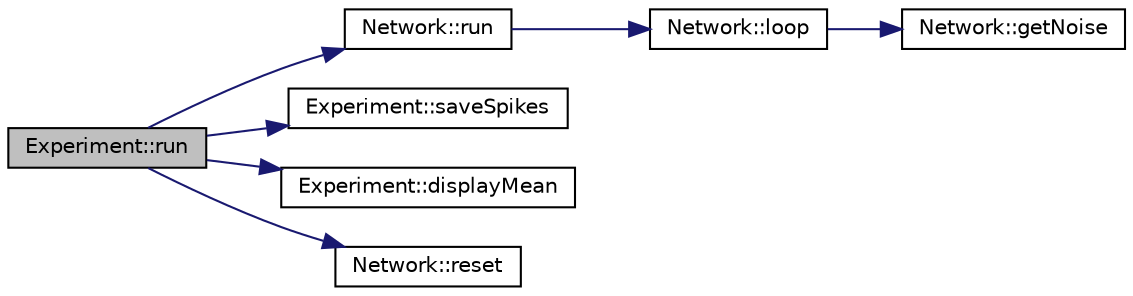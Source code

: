 digraph "Experiment::run"
{
  edge [fontname="Helvetica",fontsize="10",labelfontname="Helvetica",labelfontsize="10"];
  node [fontname="Helvetica",fontsize="10",shape=record];
  rankdir="LR";
  Node11 [label="Experiment::run",height=0.2,width=0.4,color="black", fillcolor="grey75", style="filled", fontcolor="black"];
  Node11 -> Node12 [color="midnightblue",fontsize="10",style="solid",fontname="Helvetica"];
  Node12 [label="Network::run",height=0.2,width=0.4,color="black", fillcolor="white", style="filled",URL="$class_network.html#af8deb18dc3a03ee503723a198bf734f8",tooltip="runs Simulation from time A to time B "];
  Node12 -> Node13 [color="midnightblue",fontsize="10",style="solid",fontname="Helvetica"];
  Node13 [label="Network::loop",height=0.2,width=0.4,color="black", fillcolor="white", style="filled",URL="$class_network.html#a163ac3a53b8ef0e228258fc0b6c30759",tooltip="represents one loop (one time increment ∆t) "];
  Node13 -> Node14 [color="midnightblue",fontsize="10",style="solid",fontname="Helvetica"];
  Node14 [label="Network::getNoise",height=0.2,width=0.4,color="black", fillcolor="white", style="filled",URL="$class_network.html#a8530afa201977ab3685c5d689c95cf43",tooltip="random background noise generator "];
  Node11 -> Node15 [color="midnightblue",fontsize="10",style="solid",fontname="Helvetica"];
  Node15 [label="Experiment::saveSpikes",height=0.2,width=0.4,color="black", fillcolor="white", style="filled",URL="$class_experiment.html#a40118f722fc1f349776f40324364d48f",tooltip="outputs raster plot information into a txt file "];
  Node11 -> Node16 [color="midnightblue",fontsize="10",style="solid",fontname="Helvetica"];
  Node16 [label="Experiment::displayMean",height=0.2,width=0.4,color="black", fillcolor="white", style="filled",URL="$class_experiment.html#a3d86e85ded01394184615395473d5be1",tooltip="displays average total spikes per neuron "];
  Node11 -> Node17 [color="midnightblue",fontsize="10",style="solid",fontname="Helvetica"];
  Node17 [label="Network::reset",height=0.2,width=0.4,color="black", fillcolor="white", style="filled",URL="$class_network.html#a320db3d014ddbc7046984fc7d26c1bd5",tooltip="resets network to initial conditions "];
}
